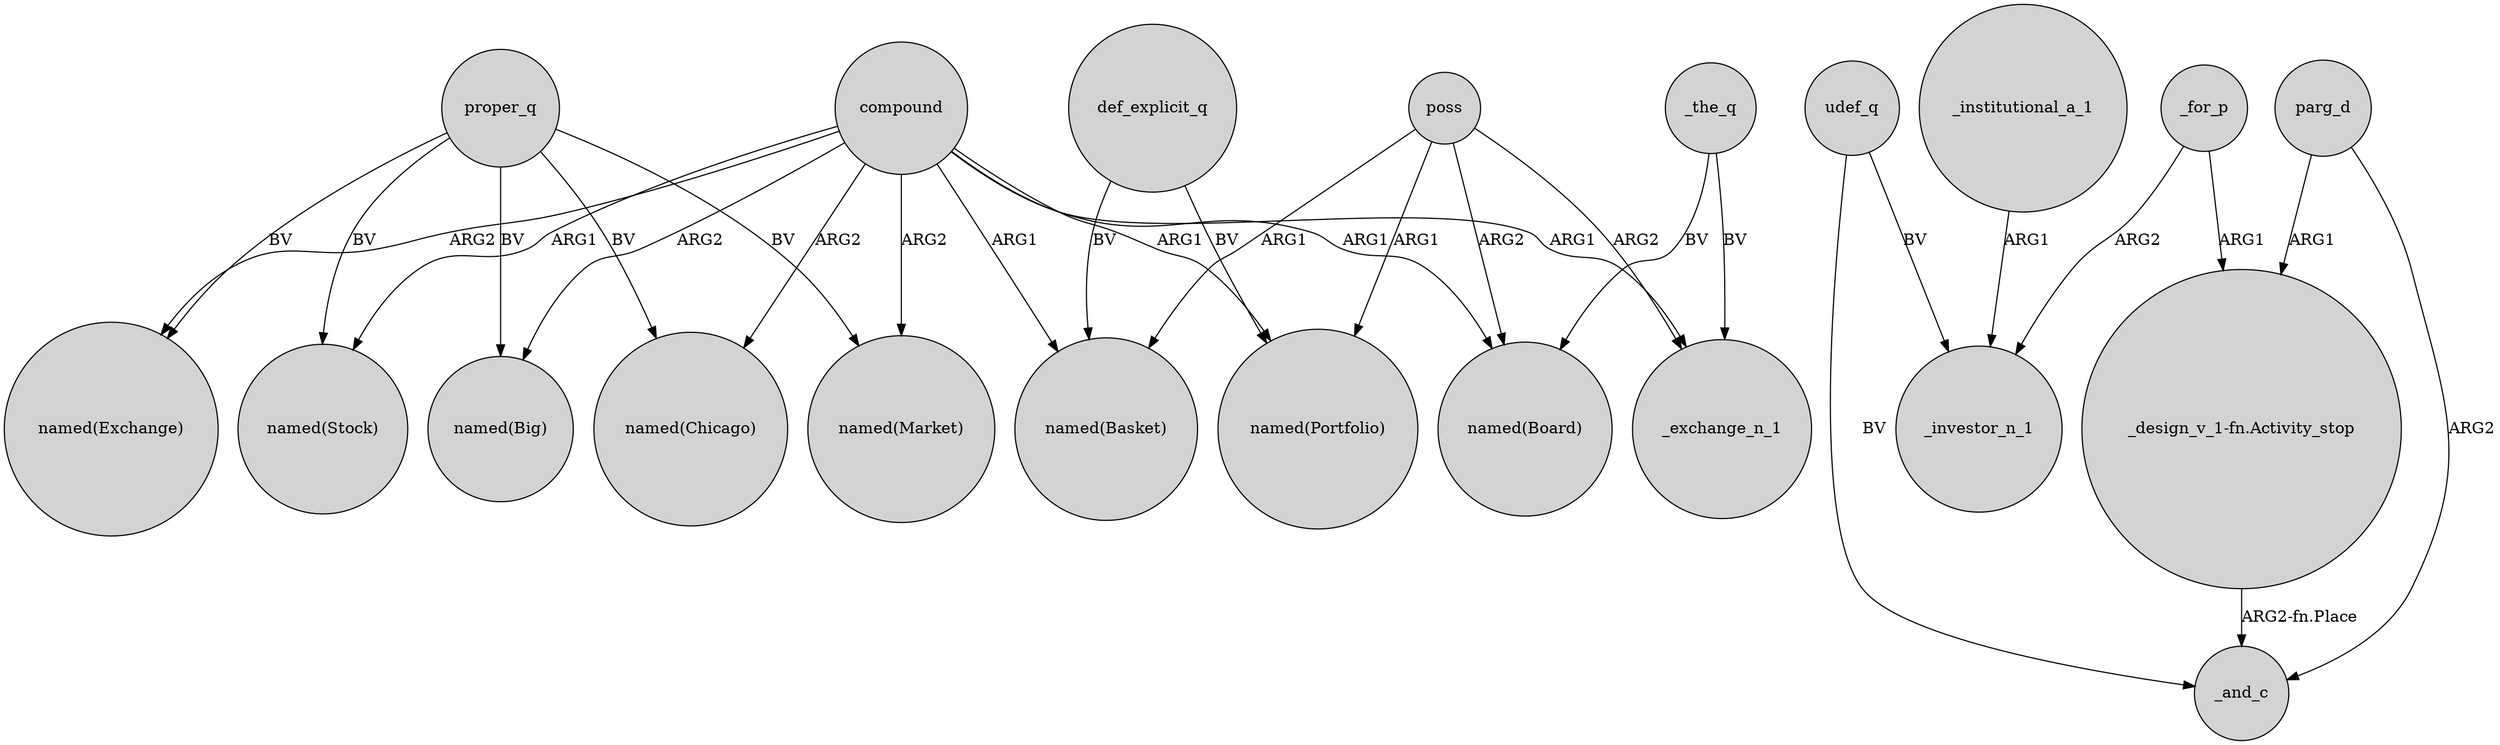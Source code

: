 digraph {
	node [shape=circle style=filled]
	compound -> "named(Exchange)" [label=ARG2]
	compound -> "named(Basket)" [label=ARG1]
	_the_q -> "named(Board)" [label=BV]
	def_explicit_q -> "named(Basket)" [label=BV]
	_for_p -> "_design_v_1-fn.Activity_stop" [label=ARG1]
	compound -> "named(Stock)" [label=ARG1]
	proper_q -> "named(Stock)" [label=BV]
	compound -> "named(Big)" [label=ARG2]
	proper_q -> "named(Market)" [label=BV]
	_for_p -> _investor_n_1 [label=ARG2]
	udef_q -> _and_c [label=BV]
	proper_q -> "named(Exchange)" [label=BV]
	poss -> "named(Basket)" [label=ARG1]
	poss -> _exchange_n_1 [label=ARG2]
	"_design_v_1-fn.Activity_stop" -> _and_c [label="ARG2-fn.Place"]
	compound -> _exchange_n_1 [label=ARG1]
	parg_d -> "_design_v_1-fn.Activity_stop" [label=ARG1]
	poss -> "named(Portfolio)" [label=ARG1]
	def_explicit_q -> "named(Portfolio)" [label=BV]
	proper_q -> "named(Chicago)" [label=BV]
	compound -> "named(Chicago)" [label=ARG2]
	parg_d -> _and_c [label=ARG2]
	proper_q -> "named(Big)" [label=BV]
	_the_q -> _exchange_n_1 [label=BV]
	compound -> "named(Board)" [label=ARG1]
	udef_q -> _investor_n_1 [label=BV]
	compound -> "named(Market)" [label=ARG2]
	compound -> "named(Portfolio)" [label=ARG1]
	_institutional_a_1 -> _investor_n_1 [label=ARG1]
	poss -> "named(Board)" [label=ARG2]
}
